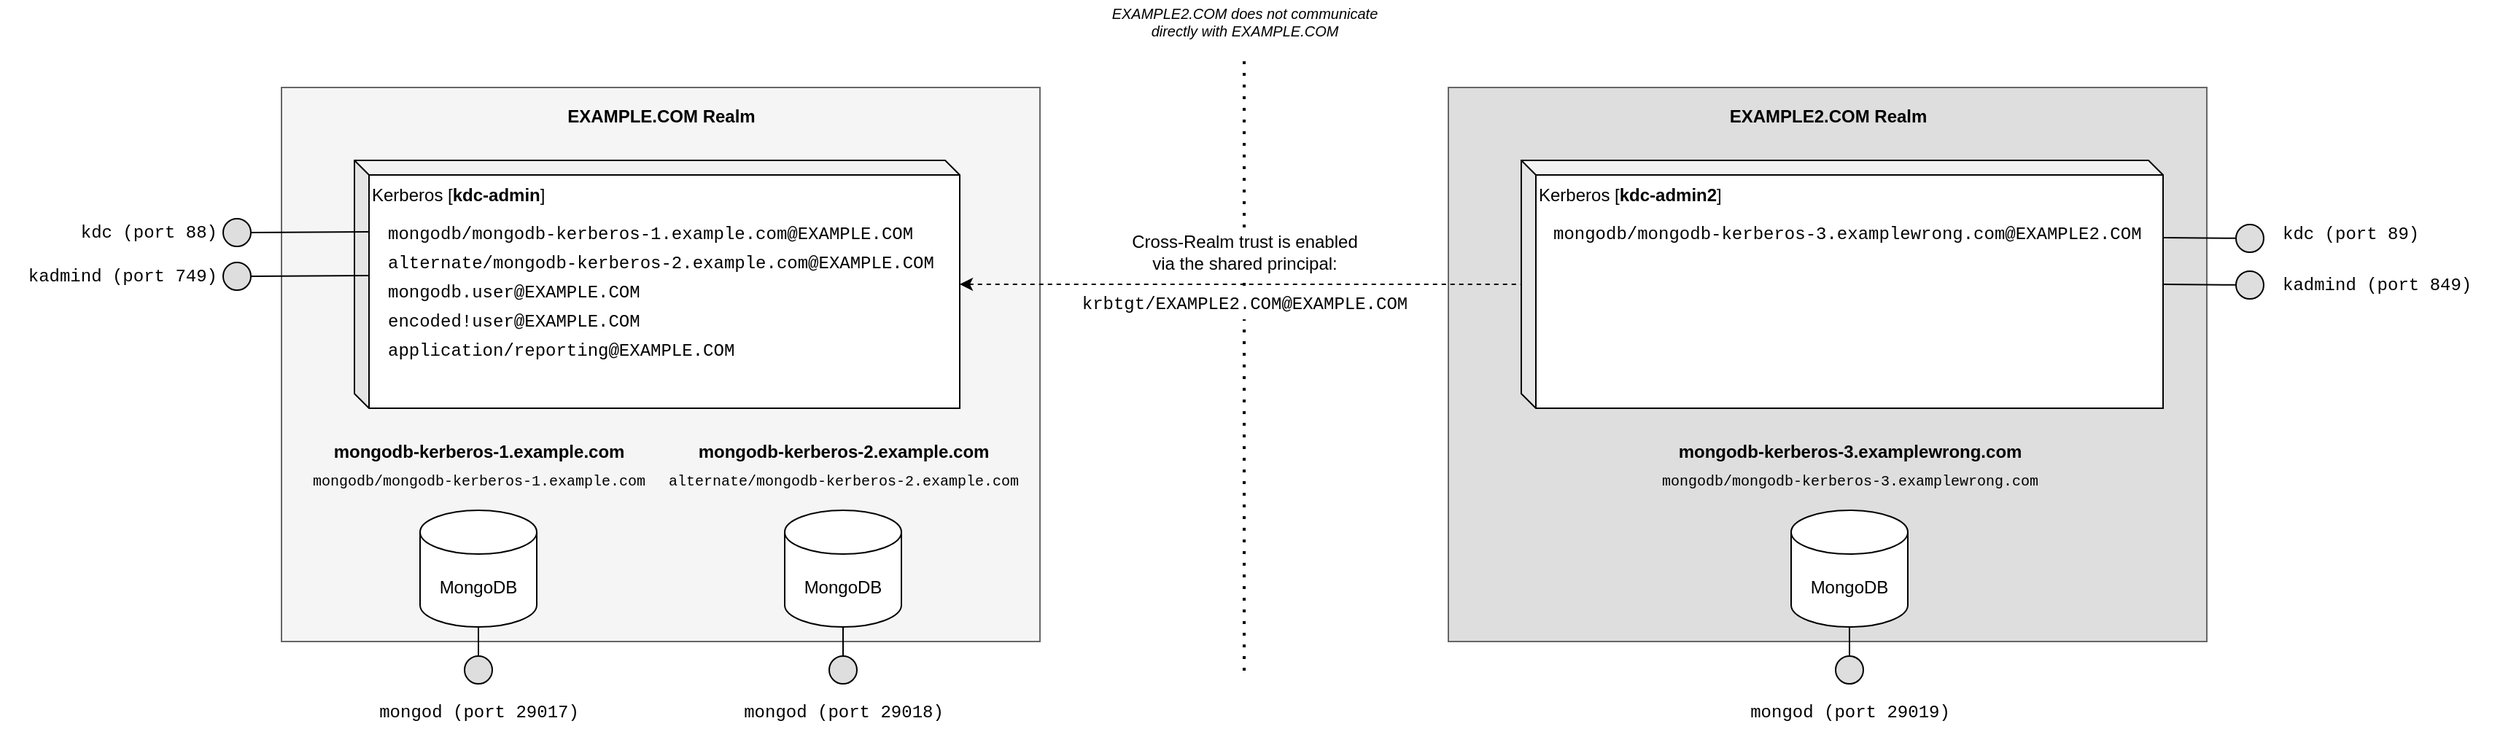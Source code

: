 <mxfile version="14.6.13" type="device"><diagram id="Mx6r9G1Jk5EMjHJ5dk9v" name="Page-1"><mxGraphModel dx="2866" dy="1212" grid="1" gridSize="10" guides="1" tooltips="1" connect="1" arrows="1" fold="1" page="0" pageScale="1" pageWidth="827" pageHeight="1169" math="0" shadow="0"><root><mxCell id="0"/><mxCell id="1" parent="0"/><mxCell id="4VDUS9aBwk-j9X0qVfbD-2" value="" style="endArrow=none;dashed=1;html=1;dashPattern=1 3;strokeWidth=2;" edge="1" parent="1"><mxGeometry width="50" height="50" relative="1" as="geometry"><mxPoint x="420" y="640" as="sourcePoint"/><mxPoint x="420" y="220" as="targetPoint"/></mxGeometry></mxCell><mxCell id="piNM2Xy71CD5N89gTZAJ-7" value="" style="rounded=0;whiteSpace=wrap;html=1;strokeColor=#666666;fontColor=#333333;fillColor=#DEDEDE;" parent="1" vertex="1"><mxGeometry x="560" y="240" width="520" height="380" as="geometry"/></mxCell><mxCell id="piNM2Xy71CD5N89gTZAJ-6" value="" style="rounded=0;whiteSpace=wrap;html=1;fillColor=#f5f5f5;strokeColor=#666666;fontColor=#333333;" parent="1" vertex="1"><mxGeometry x="-240" y="240" width="520" height="380" as="geometry"/></mxCell><mxCell id="piNM2Xy71CD5N89gTZAJ-8" value="EXAMPLE.COM Realm" style="text;html=1;align=center;verticalAlign=middle;resizable=0;points=[];autosize=1;strokeColor=none;fontStyle=1" parent="1" vertex="1"><mxGeometry x="-50" y="250" width="140" height="20" as="geometry"/></mxCell><mxCell id="piNM2Xy71CD5N89gTZAJ-9" value="EXAMPLE2.COM Realm" style="text;html=1;align=center;verticalAlign=middle;resizable=0;points=[];autosize=1;strokeColor=none;fontStyle=1" parent="1" vertex="1"><mxGeometry x="745" y="250" width="150" height="20" as="geometry"/></mxCell><mxCell id="piNM2Xy71CD5N89gTZAJ-10" value="Kerberos [&lt;b&gt;kdc-admin&lt;/b&gt;]" style="shape=cube;whiteSpace=wrap;html=1;boundedLbl=1;backgroundOutline=1;darkOpacity=0.05;darkOpacity2=0.1;align=left;size=10;verticalAlign=top;" parent="1" vertex="1"><mxGeometry x="-190" y="290" width="415" height="170" as="geometry"/></mxCell><mxCell id="piNM2Xy71CD5N89gTZAJ-11" value="Kerberos [&lt;b&gt;kdc-admin2&lt;/b&gt;]" style="shape=cube;whiteSpace=wrap;html=1;boundedLbl=1;backgroundOutline=1;darkOpacity=0.05;darkOpacity2=0.1;align=left;size=10;verticalAlign=top;" parent="1" vertex="1"><mxGeometry x="610" y="290" width="440" height="170" as="geometry"/></mxCell><mxCell id="piNM2Xy71CD5N89gTZAJ-12" value="krbtgt/EXAMPLE2.COM@EXAMPLE.COM" style="text;html=1;align=center;verticalAlign=middle;resizable=0;points=[];autosize=1;fontStyle=0;fontFamily=Courier New;fillColor=#ffffff;" parent="1" vertex="1"><mxGeometry x="300" y="379" width="240" height="20" as="geometry"/></mxCell><mxCell id="piNM2Xy71CD5N89gTZAJ-13" value="" style="endArrow=none;startArrow=classic;html=1;endFill=0;dashed=1;" parent="1" source="piNM2Xy71CD5N89gTZAJ-10" target="piNM2Xy71CD5N89gTZAJ-11" edge="1"><mxGeometry width="50" height="50" relative="1" as="geometry"><mxPoint x="410" y="480" as="sourcePoint"/><mxPoint x="460" y="430" as="targetPoint"/></mxGeometry></mxCell><mxCell id="piNM2Xy71CD5N89gTZAJ-15" value="Cross-Realm trust is enabled&lt;br&gt;via the shared principal:" style="text;html=1;align=center;verticalAlign=middle;resizable=0;points=[];autosize=1;fillColor=#ffffff;" parent="1" vertex="1"><mxGeometry x="335" y="338" width="170" height="30" as="geometry"/></mxCell><mxCell id="piNM2Xy71CD5N89gTZAJ-18" value="mongodb/mongodb-kerberos-1.example.com@EXAMPLE.COM" style="text;html=1;align=left;verticalAlign=middle;resizable=0;points=[];autosize=1;strokeColor=none;fontStyle=0;fontFamily=Courier New;" parent="1" vertex="1"><mxGeometry x="-169" y="331" width="380" height="20" as="geometry"/></mxCell><mxCell id="piNM2Xy71CD5N89gTZAJ-19" value="alternate/mongodb-kerberos-2.example.com@EXAMPLE.COM" style="text;html=1;align=left;verticalAlign=middle;resizable=0;points=[];autosize=1;strokeColor=none;fontStyle=0;fontFamily=Courier New;" parent="1" vertex="1"><mxGeometry x="-169" y="351" width="390" height="20" as="geometry"/></mxCell><mxCell id="piNM2Xy71CD5N89gTZAJ-20" value="mongodb.user@EXAMPLE.COM" style="text;html=1;align=left;verticalAlign=middle;resizable=0;points=[];autosize=1;strokeColor=none;fontStyle=0;fontFamily=Courier New;" parent="1" vertex="1"><mxGeometry x="-169" y="371" width="190" height="20" as="geometry"/></mxCell><mxCell id="piNM2Xy71CD5N89gTZAJ-21" value="encoded!user@EXAMPLE.COM" style="text;html=1;align=left;verticalAlign=middle;resizable=0;points=[];autosize=1;strokeColor=none;fontStyle=0;fontFamily=Courier New;" parent="1" vertex="1"><mxGeometry x="-169" y="391" width="190" height="20" as="geometry"/></mxCell><mxCell id="piNM2Xy71CD5N89gTZAJ-22" value="application/reporting@EXAMPLE.COM" style="text;html=1;align=left;verticalAlign=middle;resizable=0;points=[];autosize=1;strokeColor=none;fontStyle=0;fontFamily=Courier New;" parent="1" vertex="1"><mxGeometry x="-169" y="411" width="250" height="20" as="geometry"/></mxCell><mxCell id="piNM2Xy71CD5N89gTZAJ-23" value="mongodb/mongodb-kerberos-3.examplewrong.com@EXAMPLE2.COM" style="text;html=1;align=left;verticalAlign=middle;resizable=0;points=[];autosize=1;strokeColor=none;fontStyle=0;fontFamily=Courier New;" parent="1" vertex="1"><mxGeometry x="630" y="331" width="420" height="20" as="geometry"/></mxCell><mxCell id="piNM2Xy71CD5N89gTZAJ-26" value="" style="group" parent="1" vertex="1" connectable="0"><mxGeometry x="-210" y="480" width="210" height="110" as="geometry"/></mxCell><mxCell id="piNM2Xy71CD5N89gTZAJ-1" value="MongoDB" style="shape=cylinder3;whiteSpace=wrap;html=1;boundedLbl=1;backgroundOutline=1;size=15;" parent="piNM2Xy71CD5N89gTZAJ-26" vertex="1"><mxGeometry x="65" y="50" width="80" height="80" as="geometry"/></mxCell><mxCell id="piNM2Xy71CD5N89gTZAJ-24" value="&lt;font face=&quot;Helvetica&quot;&gt;mongodb-kerberos-1.example.com&lt;/font&gt;" style="text;html=1;align=center;verticalAlign=middle;resizable=0;points=[];autosize=1;strokeColor=none;fontFamily=Courier New;fontStyle=1" parent="piNM2Xy71CD5N89gTZAJ-26" vertex="1"><mxGeometry width="210" height="20" as="geometry"/></mxCell><mxCell id="piNM2Xy71CD5N89gTZAJ-27" value="" style="group" parent="1" vertex="1" connectable="0"><mxGeometry x="40" y="480" width="240" height="110" as="geometry"/></mxCell><mxCell id="piNM2Xy71CD5N89gTZAJ-4" value="MongoDB" style="shape=cylinder3;whiteSpace=wrap;html=1;boundedLbl=1;backgroundOutline=1;size=15;" parent="piNM2Xy71CD5N89gTZAJ-27" vertex="1"><mxGeometry x="65" y="50" width="80" height="80" as="geometry"/></mxCell><mxCell id="piNM2Xy71CD5N89gTZAJ-25" value="&lt;font face=&quot;Helvetica&quot;&gt;mongodb-kerberos-2.example.com&lt;/font&gt;" style="text;html=1;align=center;verticalAlign=middle;resizable=0;points=[];autosize=1;strokeColor=none;fontFamily=Courier New;fontStyle=1" parent="piNM2Xy71CD5N89gTZAJ-27" vertex="1"><mxGeometry width="210" height="20" as="geometry"/></mxCell><mxCell id="piNM2Xy71CD5N89gTZAJ-72" value="&lt;font style=&quot;font-weight: normal ; font-size: 10px&quot;&gt;alternate/mongodb-kerberos-2.example.com&lt;/font&gt;" style="text;html=1;align=center;verticalAlign=middle;resizable=0;points=[];autosize=1;strokeColor=none;fontFamily=Courier New;fontStyle=1" parent="piNM2Xy71CD5N89gTZAJ-27" vertex="1"><mxGeometry x="-25" y="20" width="260" height="20" as="geometry"/></mxCell><mxCell id="piNM2Xy71CD5N89gTZAJ-36" value="" style="group" parent="1" vertex="1" connectable="0"><mxGeometry x="-390" y="330" width="190" height="20" as="geometry"/></mxCell><mxCell id="piNM2Xy71CD5N89gTZAJ-33" value="" style="group" parent="piNM2Xy71CD5N89gTZAJ-36" vertex="1" connectable="0"><mxGeometry x="130" width="60" height="19" as="geometry"/></mxCell><mxCell id="piNM2Xy71CD5N89gTZAJ-32" style="rounded=0;orthogonalLoop=1;jettySize=auto;html=1;fontFamily=Courier New;endArrow=none;endFill=0;" parent="piNM2Xy71CD5N89gTZAJ-33" source="piNM2Xy71CD5N89gTZAJ-31" edge="1"><mxGeometry relative="1" as="geometry"><mxPoint x="80" y="9" as="targetPoint"/></mxGeometry></mxCell><mxCell id="piNM2Xy71CD5N89gTZAJ-31" value="" style="ellipse;whiteSpace=wrap;html=1;aspect=fixed;fontFamily=Courier New;fillColor=#DEDEDE;align=left;" parent="piNM2Xy71CD5N89gTZAJ-36" vertex="1"><mxGeometry x="110" width="19" height="19" as="geometry"/></mxCell><mxCell id="piNM2Xy71CD5N89gTZAJ-35" value="kdc (port 88)" style="text;html=1;align=right;verticalAlign=middle;resizable=0;points=[];autosize=1;strokeColor=none;fontFamily=Courier New;" parent="piNM2Xy71CD5N89gTZAJ-36" vertex="1"><mxGeometry x="-3" width="110" height="20" as="geometry"/></mxCell><mxCell id="piNM2Xy71CD5N89gTZAJ-42" value="" style="group" parent="1" vertex="1" connectable="0"><mxGeometry x="-390" y="360" width="190" height="20" as="geometry"/></mxCell><mxCell id="piNM2Xy71CD5N89gTZAJ-43" value="" style="group" parent="piNM2Xy71CD5N89gTZAJ-42" vertex="1" connectable="0"><mxGeometry x="130" width="60" height="19" as="geometry"/></mxCell><mxCell id="piNM2Xy71CD5N89gTZAJ-44" style="rounded=0;orthogonalLoop=1;jettySize=auto;html=1;fontFamily=Courier New;endArrow=none;endFill=0;" parent="piNM2Xy71CD5N89gTZAJ-43" source="piNM2Xy71CD5N89gTZAJ-45" edge="1"><mxGeometry relative="1" as="geometry"><mxPoint x="80" y="9" as="targetPoint"/></mxGeometry></mxCell><mxCell id="piNM2Xy71CD5N89gTZAJ-45" value="" style="ellipse;whiteSpace=wrap;html=1;aspect=fixed;fontFamily=Courier New;fillColor=#DEDEDE;align=left;" parent="piNM2Xy71CD5N89gTZAJ-42" vertex="1"><mxGeometry x="110" width="19" height="19" as="geometry"/></mxCell><mxCell id="piNM2Xy71CD5N89gTZAJ-46" value="kadmind (port 749)" style="text;html=1;align=right;verticalAlign=middle;resizable=0;points=[];autosize=1;strokeColor=none;fontFamily=Courier New;" parent="piNM2Xy71CD5N89gTZAJ-42" vertex="1"><mxGeometry x="-43" width="150" height="20" as="geometry"/></mxCell><mxCell id="piNM2Xy71CD5N89gTZAJ-57" value="" style="group" parent="1" vertex="1" connectable="0"><mxGeometry x="1120" y="366" width="60" height="19" as="geometry"/></mxCell><mxCell id="piNM2Xy71CD5N89gTZAJ-58" style="rounded=0;orthogonalLoop=1;jettySize=auto;html=1;fontFamily=Courier New;endArrow=none;endFill=0;" parent="piNM2Xy71CD5N89gTZAJ-57" source="piNM2Xy71CD5N89gTZAJ-59" edge="1"><mxGeometry relative="1" as="geometry"><mxPoint x="-70" y="9" as="targetPoint"/></mxGeometry></mxCell><mxCell id="piNM2Xy71CD5N89gTZAJ-59" value="" style="ellipse;whiteSpace=wrap;html=1;aspect=fixed;fontFamily=Courier New;fillColor=#DEDEDE;align=left;" parent="1" vertex="1"><mxGeometry x="1100" y="366" width="19" height="19" as="geometry"/></mxCell><mxCell id="piNM2Xy71CD5N89gTZAJ-60" value="kadmind (port 849)" style="text;html=1;align=left;verticalAlign=middle;resizable=0;points=[];autosize=1;strokeColor=none;fontFamily=Courier New;" parent="1" vertex="1"><mxGeometry x="1130" y="366" width="150" height="20" as="geometry"/></mxCell><mxCell id="piNM2Xy71CD5N89gTZAJ-61" value="" style="group" parent="1" vertex="1" connectable="0"><mxGeometry x="1120" y="334" width="120" height="19" as="geometry"/></mxCell><mxCell id="piNM2Xy71CD5N89gTZAJ-62" style="rounded=0;orthogonalLoop=1;jettySize=auto;html=1;fontFamily=Courier New;endArrow=none;endFill=0;" parent="piNM2Xy71CD5N89gTZAJ-61" source="piNM2Xy71CD5N89gTZAJ-63" edge="1"><mxGeometry relative="1" as="geometry"><mxPoint x="-70" y="9" as="targetPoint"/></mxGeometry></mxCell><mxCell id="piNM2Xy71CD5N89gTZAJ-55" value="kdc (port 89)" style="text;html=1;align=left;verticalAlign=middle;resizable=0;points=[];autosize=1;strokeColor=none;fontFamily=Courier New;" parent="piNM2Xy71CD5N89gTZAJ-61" vertex="1"><mxGeometry x="10" y="-3" width="110" height="20" as="geometry"/></mxCell><mxCell id="piNM2Xy71CD5N89gTZAJ-63" value="" style="ellipse;whiteSpace=wrap;html=1;aspect=fixed;fontFamily=Courier New;fillColor=#DEDEDE;align=left;" parent="1" vertex="1"><mxGeometry x="1100" y="334" width="19" height="19" as="geometry"/></mxCell><mxCell id="piNM2Xy71CD5N89gTZAJ-64" value="" style="group" parent="1" vertex="1" connectable="0"><mxGeometry x="-27" y="660" width="60" height="19" as="geometry"/></mxCell><mxCell id="piNM2Xy71CD5N89gTZAJ-66" value="" style="ellipse;whiteSpace=wrap;html=1;aspect=fixed;fontFamily=Courier New;fillColor=#DEDEDE;align=left;" parent="1" vertex="1"><mxGeometry x="-114.5" y="630" width="19" height="19" as="geometry"/></mxCell><mxCell id="piNM2Xy71CD5N89gTZAJ-67" value="mongod (port 29017)" style="text;html=1;align=center;verticalAlign=middle;resizable=0;points=[];autosize=1;strokeColor=none;fontFamily=Courier New;" parent="1" vertex="1"><mxGeometry x="-180" y="659" width="150" height="20" as="geometry"/></mxCell><mxCell id="piNM2Xy71CD5N89gTZAJ-65" style="rounded=0;orthogonalLoop=1;jettySize=auto;html=1;fontFamily=Courier New;endArrow=none;endFill=0;entryX=0.5;entryY=1;entryDx=0;entryDy=0;entryPerimeter=0;" parent="1" source="piNM2Xy71CD5N89gTZAJ-66" target="piNM2Xy71CD5N89gTZAJ-1" edge="1"><mxGeometry relative="1" as="geometry"><mxPoint x="53" y="669" as="targetPoint"/></mxGeometry></mxCell><mxCell id="piNM2Xy71CD5N89gTZAJ-70" style="edgeStyle=none;rounded=0;orthogonalLoop=1;jettySize=auto;html=1;fontFamily=Courier New;endArrow=none;endFill=0;" parent="1" source="piNM2Xy71CD5N89gTZAJ-68" target="piNM2Xy71CD5N89gTZAJ-4" edge="1"><mxGeometry relative="1" as="geometry"/></mxCell><mxCell id="piNM2Xy71CD5N89gTZAJ-68" value="" style="ellipse;whiteSpace=wrap;html=1;aspect=fixed;fontFamily=Courier New;fillColor=#DEDEDE;align=left;" parent="1" vertex="1"><mxGeometry x="135.5" y="630" width="19" height="19" as="geometry"/></mxCell><mxCell id="piNM2Xy71CD5N89gTZAJ-69" value="mongod (port 29018)" style="text;html=1;align=center;verticalAlign=middle;resizable=0;points=[];autosize=1;strokeColor=none;fontFamily=Courier New;" parent="1" vertex="1"><mxGeometry x="70" y="659" width="150" height="20" as="geometry"/></mxCell><mxCell id="piNM2Xy71CD5N89gTZAJ-71" value="&lt;font style=&quot;font-weight: normal ; font-size: 10px&quot;&gt;mongodb/mongodb-kerberos-1.example.com&lt;/font&gt;" style="text;html=1;align=center;verticalAlign=middle;resizable=0;points=[];autosize=1;strokeColor=none;fontFamily=Courier New;fontStyle=1" parent="1" vertex="1"><mxGeometry x="-225" y="500" width="240" height="20" as="geometry"/></mxCell><mxCell id="piNM2Xy71CD5N89gTZAJ-75" style="edgeStyle=none;rounded=0;orthogonalLoop=1;jettySize=auto;html=1;fontFamily=Courier New;endArrow=none;endFill=0;" parent="1" source="piNM2Xy71CD5N89gTZAJ-73" target="piNM2Xy71CD5N89gTZAJ-29" edge="1"><mxGeometry relative="1" as="geometry"/></mxCell><mxCell id="piNM2Xy71CD5N89gTZAJ-73" value="" style="ellipse;whiteSpace=wrap;html=1;aspect=fixed;fontFamily=Courier New;fillColor=#DEDEDE;align=left;" parent="1" vertex="1"><mxGeometry x="825.5" y="630" width="19" height="19" as="geometry"/></mxCell><mxCell id="piNM2Xy71CD5N89gTZAJ-74" value="mongod (port 29019)" style="text;html=1;align=center;verticalAlign=middle;resizable=0;points=[];autosize=1;strokeColor=none;fontFamily=Courier New;" parent="1" vertex="1"><mxGeometry x="760" y="659" width="150" height="20" as="geometry"/></mxCell><mxCell id="piNM2Xy71CD5N89gTZAJ-77" value="" style="group" parent="1" vertex="1" connectable="0"><mxGeometry x="710" y="480" width="260" height="130" as="geometry"/></mxCell><mxCell id="piNM2Xy71CD5N89gTZAJ-76" value="&lt;font style=&quot;font-weight: normal ; font-size: 10px&quot;&gt;mongodb/mongodb-kerberos-3.examplewrong.com&lt;/font&gt;" style="text;html=1;align=center;verticalAlign=middle;resizable=0;points=[];autosize=1;strokeColor=none;fontFamily=Courier New;fontStyle=1;container=0;" parent="piNM2Xy71CD5N89gTZAJ-77" vertex="1"><mxGeometry x="-10" y="20" width="270" height="20" as="geometry"/></mxCell><mxCell id="piNM2Xy71CD5N89gTZAJ-29" value="MongoDB" style="shape=cylinder3;whiteSpace=wrap;html=1;boundedLbl=1;backgroundOutline=1;size=15;" parent="piNM2Xy71CD5N89gTZAJ-77" vertex="1"><mxGeometry x="85" y="50" width="80" height="80" as="geometry"/></mxCell><mxCell id="piNM2Xy71CD5N89gTZAJ-30" value="&lt;font face=&quot;Helvetica&quot;&gt;mongodb-kerberos-3.examplewrong.com&lt;/font&gt;" style="text;html=1;align=center;verticalAlign=middle;resizable=0;points=[];autosize=1;strokeColor=none;fontFamily=Courier New;fontStyle=1" parent="piNM2Xy71CD5N89gTZAJ-77" vertex="1"><mxGeometry width="250" height="20" as="geometry"/></mxCell><mxCell id="4VDUS9aBwk-j9X0qVfbD-3" value="EXAMPLE2.COM does not communicate&lt;br style=&quot;font-size: 10px;&quot;&gt;directly with EXAMPLE.COM" style="text;html=1;align=center;verticalAlign=middle;resizable=0;points=[];autosize=1;fillColor=#ffffff;fontStyle=2;fontSize=10;" vertex="1" parent="1"><mxGeometry x="320" y="180" width="200" height="30" as="geometry"/></mxCell></root></mxGraphModel></diagram></mxfile>
